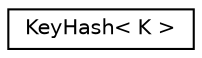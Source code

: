 digraph "Graphical Class Hierarchy"
{
 // LATEX_PDF_SIZE
  edge [fontname="Helvetica",fontsize="10",labelfontname="Helvetica",labelfontsize="10"];
  node [fontname="Helvetica",fontsize="10",shape=record];
  rankdir="LR";
  Node0 [label="KeyHash\< K \>",height=0.2,width=0.4,color="black", fillcolor="white", style="filled",URL="$structKeyHash.html",tooltip=" "];
}
